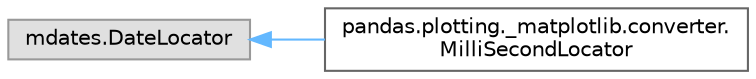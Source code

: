 digraph "Graphical Class Hierarchy"
{
 // LATEX_PDF_SIZE
  bgcolor="transparent";
  edge [fontname=Helvetica,fontsize=10,labelfontname=Helvetica,labelfontsize=10];
  node [fontname=Helvetica,fontsize=10,shape=box,height=0.2,width=0.4];
  rankdir="LR";
  Node0 [id="Node000000",label="mdates.DateLocator",height=0.2,width=0.4,color="grey60", fillcolor="#E0E0E0", style="filled",tooltip=" "];
  Node0 -> Node1 [id="edge3994_Node000000_Node000001",dir="back",color="steelblue1",style="solid",tooltip=" "];
  Node1 [id="Node000001",label="pandas.plotting._matplotlib.converter.\lMilliSecondLocator",height=0.2,width=0.4,color="grey40", fillcolor="white", style="filled",URL="$da/da5/classpandas_1_1plotting_1_1__matplotlib_1_1converter_1_1MilliSecondLocator.html",tooltip=" "];
}
